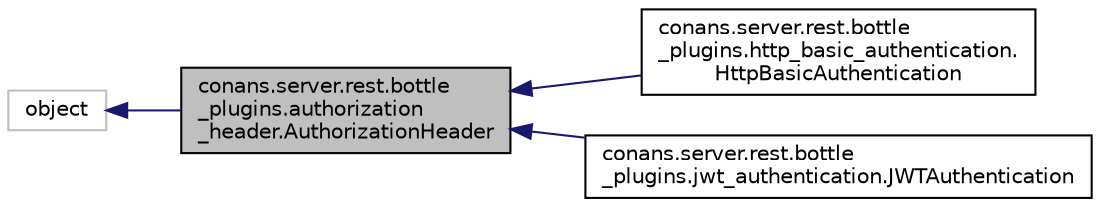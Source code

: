 digraph "conans.server.rest.bottle_plugins.authorization_header.AuthorizationHeader"
{
 // LATEX_PDF_SIZE
  edge [fontname="Helvetica",fontsize="10",labelfontname="Helvetica",labelfontsize="10"];
  node [fontname="Helvetica",fontsize="10",shape=record];
  rankdir="LR";
  Node1 [label="conans.server.rest.bottle\l_plugins.authorization\l_header.AuthorizationHeader",height=0.2,width=0.4,color="black", fillcolor="grey75", style="filled", fontcolor="black",tooltip=" "];
  Node2 -> Node1 [dir="back",color="midnightblue",fontsize="10",style="solid",fontname="Helvetica"];
  Node2 [label="object",height=0.2,width=0.4,color="grey75", fillcolor="white", style="filled",tooltip=" "];
  Node1 -> Node3 [dir="back",color="midnightblue",fontsize="10",style="solid",fontname="Helvetica"];
  Node3 [label="conans.server.rest.bottle\l_plugins.http_basic_authentication.\lHttpBasicAuthentication",height=0.2,width=0.4,color="black", fillcolor="white", style="filled",URL="$classconans_1_1server_1_1rest_1_1bottle__plugins_1_1http__basic__authentication_1_1HttpBasicAuthentication.html",tooltip=" "];
  Node1 -> Node4 [dir="back",color="midnightblue",fontsize="10",style="solid",fontname="Helvetica"];
  Node4 [label="conans.server.rest.bottle\l_plugins.jwt_authentication.JWTAuthentication",height=0.2,width=0.4,color="black", fillcolor="white", style="filled",URL="$classconans_1_1server_1_1rest_1_1bottle__plugins_1_1jwt__authentication_1_1JWTAuthentication.html",tooltip=" "];
}
